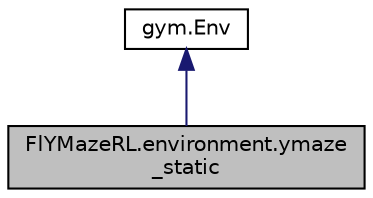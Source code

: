 digraph "FlYMazeRL.environment.ymaze_static"
{
 // LATEX_PDF_SIZE
  edge [fontname="Helvetica",fontsize="10",labelfontname="Helvetica",labelfontsize="10"];
  node [fontname="Helvetica",fontsize="10",shape=record];
  Node1 [label="FlYMazeRL.environment.ymaze\l_static",height=0.2,width=0.4,color="black", fillcolor="grey75", style="filled", fontcolor="black",tooltip=" "];
  Node2 -> Node1 [dir="back",color="midnightblue",fontsize="10",style="solid",fontname="Helvetica"];
  Node2 [label="gym.Env",height=0.2,width=0.4,color="black", fillcolor="white", style="filled",tooltip=" "];
}
